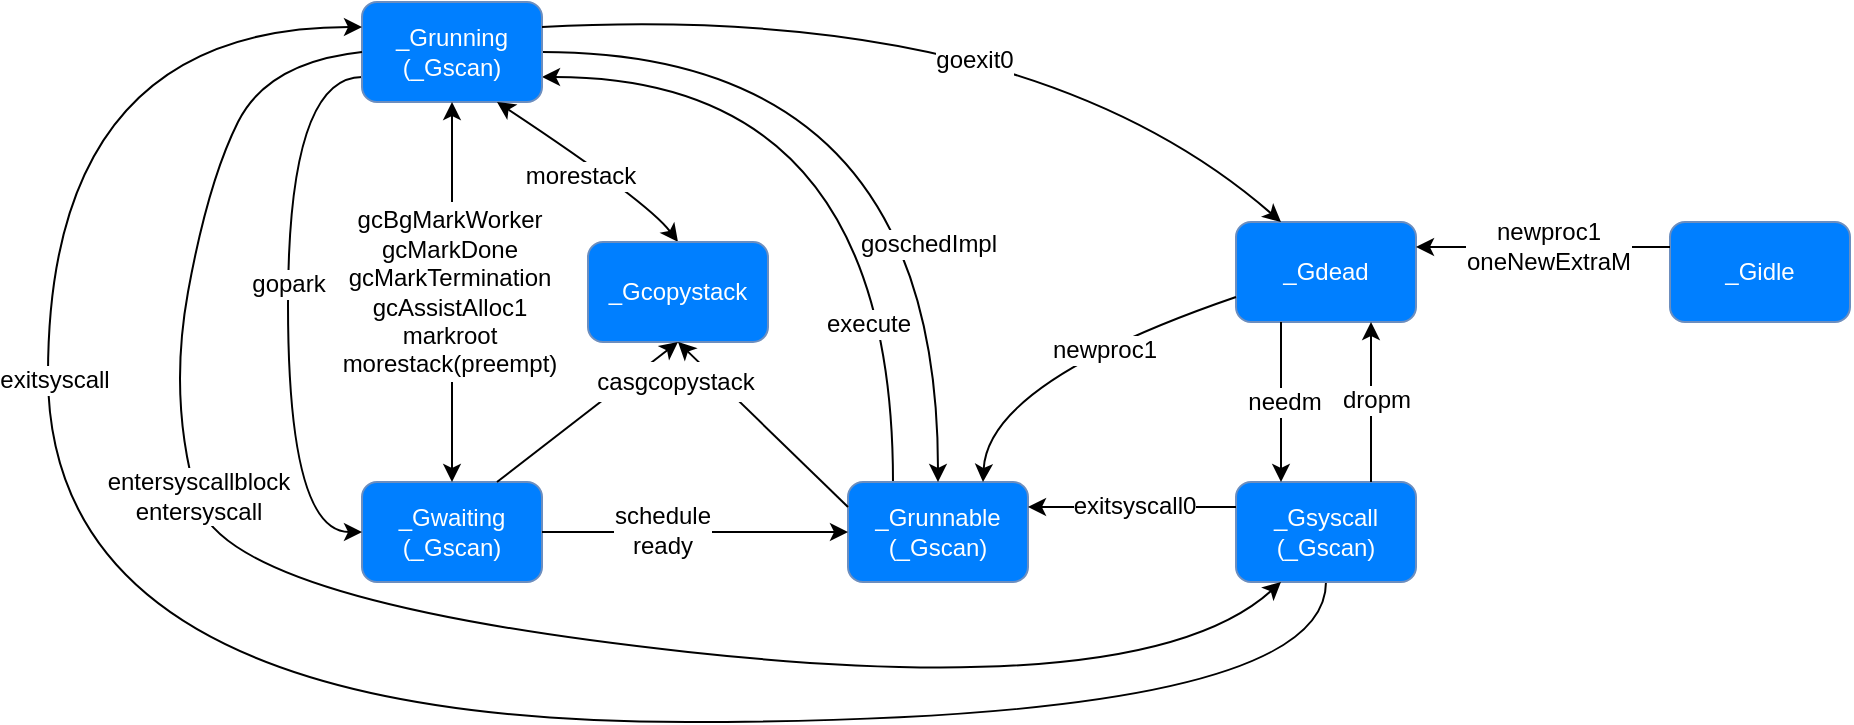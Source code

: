 <mxfile version="12.4.1" type="device" pages="1"><diagram id="fHP1FEPMBriIStuDqp8w" name="第 1 页"><mxGraphModel dx="1773" dy="725" grid="1" gridSize="10" guides="1" tooltips="1" connect="1" arrows="1" fold="1" page="1" pageScale="1" pageWidth="827" pageHeight="1169" math="0" shadow="0"><root><mxCell id="0"/><mxCell id="1" parent="0"/><mxCell id="4h6XYbUjQ6XXBdyirFhu-1" value="_Gwaiting&lt;br&gt;(_Gscan)" style="rounded=1;whiteSpace=wrap;html=1;fillColor=#007FFF;strokeColor=#6c8ebf;fontColor=#FFFFFF;" vertex="1" parent="1"><mxGeometry x="7" y="310" width="90" height="50" as="geometry"/></mxCell><mxCell id="4h6XYbUjQ6XXBdyirFhu-12" style="edgeStyle=orthogonalEdgeStyle;curved=1;orthogonalLoop=1;jettySize=auto;html=1;entryX=1;entryY=0.75;entryDx=0;entryDy=0;exitX=0.25;exitY=0;exitDx=0;exitDy=0;" edge="1" parent="1" source="4h6XYbUjQ6XXBdyirFhu-2" target="4h6XYbUjQ6XXBdyirFhu-3"><mxGeometry relative="1" as="geometry"/></mxCell><mxCell id="4h6XYbUjQ6XXBdyirFhu-13" value="execute" style="text;html=1;align=center;verticalAlign=middle;resizable=0;points=[];;labelBackgroundColor=#ffffff;" vertex="1" connectable="0" parent="4h6XYbUjQ6XXBdyirFhu-12"><mxGeometry x="-0.378" y="11" relative="1" as="geometry"><mxPoint x="-2" y="38" as="offset"/></mxGeometry></mxCell><mxCell id="4h6XYbUjQ6XXBdyirFhu-2" value="_Grunnable&lt;br&gt;(_Gscan)" style="rounded=1;whiteSpace=wrap;html=1;fillColor=#007FFF;strokeColor=#6c8ebf;fontColor=#FFFFFF;" vertex="1" parent="1"><mxGeometry x="250" y="310" width="90" height="50" as="geometry"/></mxCell><mxCell id="4h6XYbUjQ6XXBdyirFhu-10" style="edgeStyle=orthogonalEdgeStyle;orthogonalLoop=1;jettySize=auto;html=1;entryX=0;entryY=0.5;entryDx=0;entryDy=0;exitX=0;exitY=0.75;exitDx=0;exitDy=0;curved=1;" edge="1" parent="1" source="4h6XYbUjQ6XXBdyirFhu-3" target="4h6XYbUjQ6XXBdyirFhu-1"><mxGeometry relative="1" as="geometry"><Array as="points"><mxPoint x="-30" y="108"/><mxPoint x="-30" y="335"/></Array></mxGeometry></mxCell><mxCell id="4h6XYbUjQ6XXBdyirFhu-11" value="gopark" style="text;html=1;align=center;verticalAlign=middle;resizable=0;points=[];;labelBackgroundColor=#ffffff;" vertex="1" connectable="0" parent="4h6XYbUjQ6XXBdyirFhu-10"><mxGeometry x="0.011" y="-1" relative="1" as="geometry"><mxPoint x="1" y="-12" as="offset"/></mxGeometry></mxCell><mxCell id="4h6XYbUjQ6XXBdyirFhu-33" style="edgeStyle=orthogonalEdgeStyle;curved=1;orthogonalLoop=1;jettySize=auto;html=1;entryX=0.5;entryY=0;entryDx=0;entryDy=0;" edge="1" parent="1" source="4h6XYbUjQ6XXBdyirFhu-3" target="4h6XYbUjQ6XXBdyirFhu-2"><mxGeometry relative="1" as="geometry"><Array as="points"><mxPoint x="295" y="95"/></Array></mxGeometry></mxCell><mxCell id="4h6XYbUjQ6XXBdyirFhu-34" value="goschedImpl" style="text;html=1;align=center;verticalAlign=middle;resizable=0;points=[];;labelBackgroundColor=#ffffff;" vertex="1" connectable="0" parent="4h6XYbUjQ6XXBdyirFhu-33"><mxGeometry x="0.251" y="-19" relative="1" as="geometry"><mxPoint x="14" y="35" as="offset"/></mxGeometry></mxCell><mxCell id="4h6XYbUjQ6XXBdyirFhu-3" value="_Grunning&lt;br&gt;(_Gscan)" style="rounded=1;whiteSpace=wrap;html=1;fillColor=#007FFF;strokeColor=#6c8ebf;fontColor=#FFFFFF;" vertex="1" parent="1"><mxGeometry x="7" y="70" width="90" height="50" as="geometry"/></mxCell><mxCell id="4h6XYbUjQ6XXBdyirFhu-4" value="" style="endArrow=classic;html=1;entryX=0.5;entryY=1;entryDx=0;entryDy=0;exitX=0.5;exitY=0;exitDx=0;exitDy=0;startArrow=classic;startFill=1;" edge="1" parent="1" source="4h6XYbUjQ6XXBdyirFhu-1" target="4h6XYbUjQ6XXBdyirFhu-3"><mxGeometry width="50" height="50" relative="1" as="geometry"><mxPoint x="40" y="300" as="sourcePoint"/><mxPoint x="90" y="250" as="targetPoint"/></mxGeometry></mxCell><mxCell id="4h6XYbUjQ6XXBdyirFhu-7" value="&lt;span style=&quot;white-space: normal&quot;&gt;gcBgMarkWorker&lt;br&gt;gcMarkDone&lt;br&gt;gcMarkTermination&lt;br&gt;gcAssistAlloc1&lt;br&gt;markroot&lt;br&gt;&lt;/span&gt;&lt;span style=&quot;white-space: nowrap ; background-color: rgb(255 , 255 , 255)&quot;&gt;morestack(preempt)&lt;/span&gt;&lt;span style=&quot;white-space: normal&quot;&gt;&lt;br&gt;&lt;/span&gt;" style="rounded=0;whiteSpace=wrap;html=1;gradientColor=none;strokeColor=none;" vertex="1" parent="1"><mxGeometry x="-8" y="170" width="118" height="90" as="geometry"/></mxCell><mxCell id="4h6XYbUjQ6XXBdyirFhu-8" value="" style="endArrow=classic;html=1;exitX=1;exitY=0.5;exitDx=0;exitDy=0;entryX=0;entryY=0.5;entryDx=0;entryDy=0;" edge="1" parent="1" source="4h6XYbUjQ6XXBdyirFhu-1" target="4h6XYbUjQ6XXBdyirFhu-2"><mxGeometry width="50" height="50" relative="1" as="geometry"><mxPoint x="130" y="380" as="sourcePoint"/><mxPoint x="180" y="330" as="targetPoint"/></mxGeometry></mxCell><mxCell id="4h6XYbUjQ6XXBdyirFhu-9" value="schedule&lt;br&gt;ready" style="text;html=1;align=center;verticalAlign=middle;resizable=0;points=[];;labelBackgroundColor=#ffffff;" vertex="1" connectable="0" parent="4h6XYbUjQ6XXBdyirFhu-8"><mxGeometry x="-0.223" y="2" relative="1" as="geometry"><mxPoint y="1" as="offset"/></mxGeometry></mxCell><mxCell id="4h6XYbUjQ6XXBdyirFhu-14" value="_Gdead" style="rounded=1;whiteSpace=wrap;html=1;fillColor=#007FFF;strokeColor=#6c8ebf;fontColor=#FFFFFF;" vertex="1" parent="1"><mxGeometry x="444" y="180" width="90" height="50" as="geometry"/></mxCell><mxCell id="4h6XYbUjQ6XXBdyirFhu-15" value="_Gidle" style="rounded=1;whiteSpace=wrap;html=1;fillColor=#007FFF;strokeColor=#6c8ebf;fontColor=#FFFFFF;" vertex="1" parent="1"><mxGeometry x="661" y="180" width="90" height="50" as="geometry"/></mxCell><mxCell id="4h6XYbUjQ6XXBdyirFhu-16" value="" style="endArrow=classic;html=1;exitX=0;exitY=0.25;exitDx=0;exitDy=0;entryX=1;entryY=0.25;entryDx=0;entryDy=0;" edge="1" parent="1" source="4h6XYbUjQ6XXBdyirFhu-15" target="4h6XYbUjQ6XXBdyirFhu-14"><mxGeometry width="50" height="50" relative="1" as="geometry"><mxPoint x="521" y="230" as="sourcePoint"/><mxPoint x="571" y="180" as="targetPoint"/></mxGeometry></mxCell><mxCell id="4h6XYbUjQ6XXBdyirFhu-17" value="newproc1&lt;br&gt;oneNewExtraM" style="text;html=1;align=center;verticalAlign=middle;resizable=0;points=[];;labelBackgroundColor=#ffffff;" vertex="1" connectable="0" parent="4h6XYbUjQ6XXBdyirFhu-16"><mxGeometry x="-0.031" y="-1" relative="1" as="geometry"><mxPoint as="offset"/></mxGeometry></mxCell><mxCell id="4h6XYbUjQ6XXBdyirFhu-31" style="edgeStyle=orthogonalEdgeStyle;curved=1;orthogonalLoop=1;jettySize=auto;html=1;entryX=0;entryY=0.25;entryDx=0;entryDy=0;exitX=0.5;exitY=1;exitDx=0;exitDy=0;" edge="1" parent="1" source="4h6XYbUjQ6XXBdyirFhu-18" target="4h6XYbUjQ6XXBdyirFhu-3"><mxGeometry relative="1" as="geometry"><Array as="points"><mxPoint x="489" y="430"/><mxPoint x="-150" y="430"/><mxPoint x="-150" y="83"/></Array></mxGeometry></mxCell><mxCell id="4h6XYbUjQ6XXBdyirFhu-32" value="exitsyscall" style="text;html=1;align=center;verticalAlign=middle;resizable=0;points=[];;labelBackgroundColor=#ffffff;" vertex="1" connectable="0" parent="4h6XYbUjQ6XXBdyirFhu-31"><mxGeometry x="0.451" y="-3" relative="1" as="geometry"><mxPoint as="offset"/></mxGeometry></mxCell><mxCell id="4h6XYbUjQ6XXBdyirFhu-18" value="_Gsyscall&lt;br&gt;(_Gscan)" style="rounded=1;whiteSpace=wrap;html=1;fillColor=#007FFF;strokeColor=#6c8ebf;fontColor=#FFFFFF;" vertex="1" parent="1"><mxGeometry x="444" y="310" width="90" height="50" as="geometry"/></mxCell><mxCell id="4h6XYbUjQ6XXBdyirFhu-19" value="" style="endArrow=classic;html=1;entryX=0.75;entryY=1;entryDx=0;entryDy=0;exitX=0.75;exitY=0;exitDx=0;exitDy=0;" edge="1" parent="1" source="4h6XYbUjQ6XXBdyirFhu-18" target="4h6XYbUjQ6XXBdyirFhu-14"><mxGeometry width="50" height="50" relative="1" as="geometry"><mxPoint x="551" y="300" as="sourcePoint"/><mxPoint x="601" y="250" as="targetPoint"/></mxGeometry></mxCell><mxCell id="4h6XYbUjQ6XXBdyirFhu-20" value="dropm" style="text;html=1;align=center;verticalAlign=middle;resizable=0;points=[];;labelBackgroundColor=#ffffff;" vertex="1" connectable="0" parent="4h6XYbUjQ6XXBdyirFhu-19"><mxGeometry x="0.025" y="-1" relative="1" as="geometry"><mxPoint x="1" as="offset"/></mxGeometry></mxCell><mxCell id="4h6XYbUjQ6XXBdyirFhu-21" value="" style="endArrow=classic;html=1;exitX=1;exitY=0.25;exitDx=0;exitDy=0;entryX=0.25;entryY=0;entryDx=0;entryDy=0;curved=1;" edge="1" parent="1" source="4h6XYbUjQ6XXBdyirFhu-3" target="4h6XYbUjQ6XXBdyirFhu-14"><mxGeometry width="50" height="50" relative="1" as="geometry"><mxPoint x="210" y="140" as="sourcePoint"/><mxPoint x="260" y="90" as="targetPoint"/><Array as="points"><mxPoint x="340" y="70"/></Array></mxGeometry></mxCell><mxCell id="4h6XYbUjQ6XXBdyirFhu-22" value="goexit0" style="text;html=1;align=center;verticalAlign=middle;resizable=0;points=[];;labelBackgroundColor=#ffffff;" vertex="1" connectable="0" parent="4h6XYbUjQ6XXBdyirFhu-21"><mxGeometry x="0.046" y="-27" relative="1" as="geometry"><mxPoint as="offset"/></mxGeometry></mxCell><mxCell id="4h6XYbUjQ6XXBdyirFhu-23" value="" style="endArrow=classic;html=1;exitX=0.25;exitY=1;exitDx=0;exitDy=0;entryX=0.25;entryY=0;entryDx=0;entryDy=0;" edge="1" parent="1" source="4h6XYbUjQ6XXBdyirFhu-14" target="4h6XYbUjQ6XXBdyirFhu-18"><mxGeometry width="50" height="50" relative="1" as="geometry"><mxPoint x="401" y="310" as="sourcePoint"/><mxPoint x="451" y="260" as="targetPoint"/></mxGeometry></mxCell><mxCell id="4h6XYbUjQ6XXBdyirFhu-24" value="needm" style="text;html=1;align=center;verticalAlign=middle;resizable=0;points=[];;labelBackgroundColor=#ffffff;" vertex="1" connectable="0" parent="4h6XYbUjQ6XXBdyirFhu-23"><mxGeometry y="1" relative="1" as="geometry"><mxPoint as="offset"/></mxGeometry></mxCell><mxCell id="4h6XYbUjQ6XXBdyirFhu-25" value="" style="endArrow=classic;html=1;entryX=0.75;entryY=0;entryDx=0;entryDy=0;exitX=0;exitY=0.75;exitDx=0;exitDy=0;curved=1;" edge="1" parent="1" source="4h6XYbUjQ6XXBdyirFhu-14" target="4h6XYbUjQ6XXBdyirFhu-2"><mxGeometry width="50" height="50" relative="1" as="geometry"><mxPoint x="290" y="300" as="sourcePoint"/><mxPoint x="340" y="250" as="targetPoint"/><Array as="points"><mxPoint x="320" y="260"/></Array></mxGeometry></mxCell><mxCell id="4h6XYbUjQ6XXBdyirFhu-26" value="newproc1" style="text;html=1;align=center;verticalAlign=middle;resizable=0;points=[];;labelBackgroundColor=#ffffff;" vertex="1" connectable="0" parent="4h6XYbUjQ6XXBdyirFhu-25"><mxGeometry x="-0.216" y="3" relative="1" as="geometry"><mxPoint as="offset"/></mxGeometry></mxCell><mxCell id="4h6XYbUjQ6XXBdyirFhu-27" value="" style="endArrow=classic;html=1;entryX=1;entryY=0.25;entryDx=0;entryDy=0;exitX=0;exitY=0.25;exitDx=0;exitDy=0;" edge="1" parent="1" source="4h6XYbUjQ6XXBdyirFhu-18" target="4h6XYbUjQ6XXBdyirFhu-2"><mxGeometry width="50" height="50" relative="1" as="geometry"><mxPoint x="400" y="440" as="sourcePoint"/><mxPoint x="450" y="390" as="targetPoint"/></mxGeometry></mxCell><mxCell id="4h6XYbUjQ6XXBdyirFhu-28" value="exitsyscall0" style="text;html=1;align=center;verticalAlign=middle;resizable=0;points=[];;labelBackgroundColor=#ffffff;" vertex="1" connectable="0" parent="4h6XYbUjQ6XXBdyirFhu-27"><mxGeometry x="-0.019" y="-1" relative="1" as="geometry"><mxPoint as="offset"/></mxGeometry></mxCell><mxCell id="4h6XYbUjQ6XXBdyirFhu-29" value="" style="endArrow=classic;html=1;exitX=0;exitY=0.5;exitDx=0;exitDy=0;entryX=0.25;entryY=1;entryDx=0;entryDy=0;curved=1;" edge="1" parent="1" source="4h6XYbUjQ6XXBdyirFhu-3" target="4h6XYbUjQ6XXBdyirFhu-18"><mxGeometry width="50" height="50" relative="1" as="geometry"><mxPoint x="-160" y="270" as="sourcePoint"/><mxPoint x="190" y="380" as="targetPoint"/><Array as="points"><mxPoint x="-40" y="100"/><mxPoint x="-70" y="160"/><mxPoint x="-90" y="270"/><mxPoint x="-60" y="370"/><mxPoint x="400" y="420"/></Array></mxGeometry></mxCell><mxCell id="4h6XYbUjQ6XXBdyirFhu-30" value="entersyscallblock&lt;br&gt;entersyscall" style="text;html=1;align=center;verticalAlign=middle;resizable=0;points=[];;labelBackgroundColor=#ffffff;" vertex="1" connectable="0" parent="4h6XYbUjQ6XXBdyirFhu-29"><mxGeometry x="-0.377" relative="1" as="geometry"><mxPoint x="1" as="offset"/></mxGeometry></mxCell><mxCell id="4h6XYbUjQ6XXBdyirFhu-36" style="orthogonalLoop=1;jettySize=auto;html=1;entryX=0.75;entryY=1;entryDx=0;entryDy=0;startArrow=classic;startFill=1;exitX=0.5;exitY=0;exitDx=0;exitDy=0;curved=1;" edge="1" parent="1" source="4h6XYbUjQ6XXBdyirFhu-35" target="4h6XYbUjQ6XXBdyirFhu-3"><mxGeometry relative="1" as="geometry"><Array as="points"><mxPoint x="150" y="170"/></Array></mxGeometry></mxCell><mxCell id="4h6XYbUjQ6XXBdyirFhu-37" value="morestack" style="text;html=1;align=center;verticalAlign=middle;resizable=0;points=[];;labelBackgroundColor=#ffffff;" vertex="1" connectable="0" parent="4h6XYbUjQ6XXBdyirFhu-36"><mxGeometry x="0.06" y="8" relative="1" as="geometry"><mxPoint as="offset"/></mxGeometry></mxCell><mxCell id="4h6XYbUjQ6XXBdyirFhu-35" value="_Gcopystack" style="rounded=1;whiteSpace=wrap;html=1;fillColor=#007FFF;strokeColor=#6c8ebf;fontColor=#FFFFFF;" vertex="1" parent="1"><mxGeometry x="120" y="190" width="90" height="50" as="geometry"/></mxCell><mxCell id="4h6XYbUjQ6XXBdyirFhu-38" value="" style="endArrow=classic;html=1;exitX=0.75;exitY=0;exitDx=0;exitDy=0;entryX=0.5;entryY=1;entryDx=0;entryDy=0;" edge="1" parent="1" source="4h6XYbUjQ6XXBdyirFhu-1" target="4h6XYbUjQ6XXBdyirFhu-35"><mxGeometry width="50" height="50" relative="1" as="geometry"><mxPoint x="110" y="310" as="sourcePoint"/><mxPoint x="160" y="260" as="targetPoint"/></mxGeometry></mxCell><mxCell id="4h6XYbUjQ6XXBdyirFhu-39" value="" style="endArrow=classic;html=1;entryX=0.5;entryY=1;entryDx=0;entryDy=0;exitX=0;exitY=0.25;exitDx=0;exitDy=0;" edge="1" parent="1" source="4h6XYbUjQ6XXBdyirFhu-2" target="4h6XYbUjQ6XXBdyirFhu-35"><mxGeometry width="50" height="50" relative="1" as="geometry"><mxPoint x="170" y="320" as="sourcePoint"/><mxPoint x="220" y="270" as="targetPoint"/></mxGeometry></mxCell><mxCell id="4h6XYbUjQ6XXBdyirFhu-43" value="casgcopystack" style="rounded=1;whiteSpace=wrap;html=1;gradientColor=none;strokeColor=none;" vertex="1" parent="1"><mxGeometry x="120" y="250" width="88" height="20" as="geometry"/></mxCell></root></mxGraphModel></diagram></mxfile>